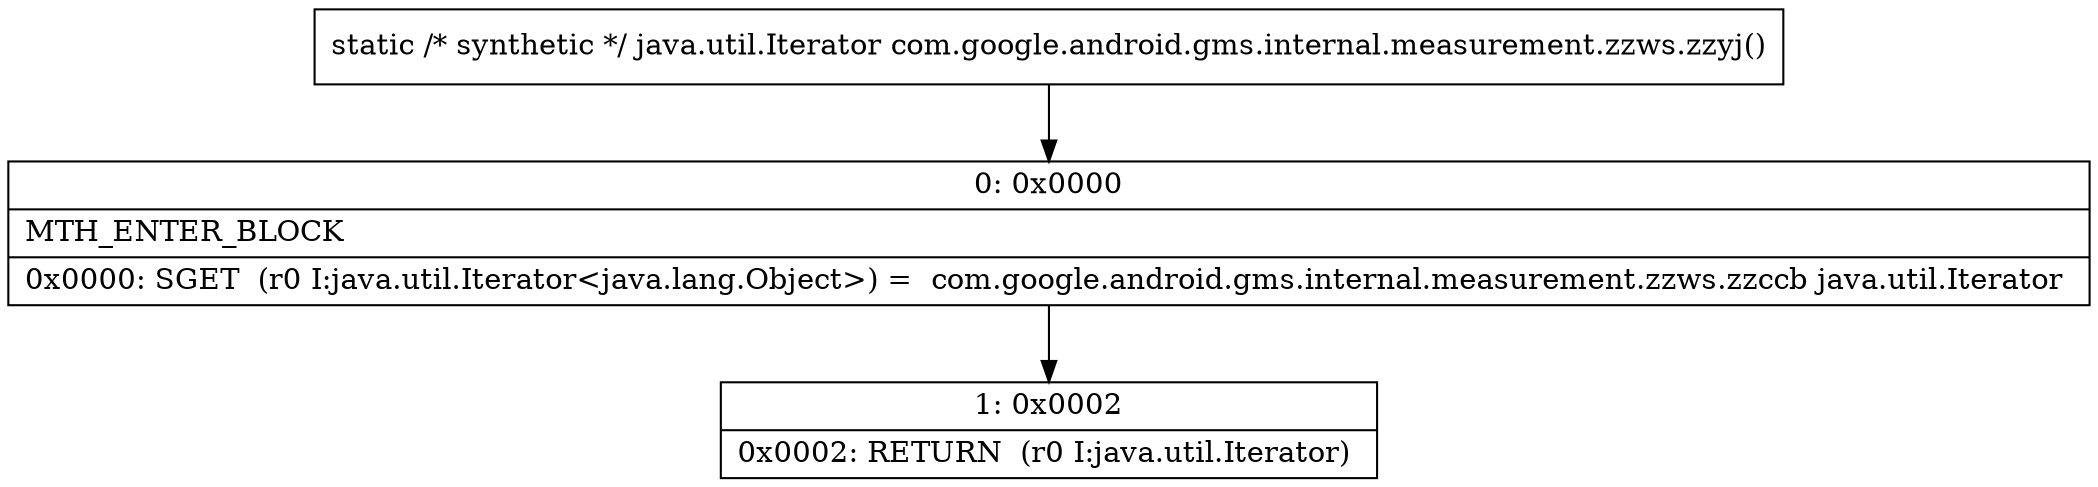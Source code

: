 digraph "CFG forcom.google.android.gms.internal.measurement.zzws.zzyj()Ljava\/util\/Iterator;" {
Node_0 [shape=record,label="{0\:\ 0x0000|MTH_ENTER_BLOCK\l|0x0000: SGET  (r0 I:java.util.Iterator\<java.lang.Object\>) =  com.google.android.gms.internal.measurement.zzws.zzccb java.util.Iterator \l}"];
Node_1 [shape=record,label="{1\:\ 0x0002|0x0002: RETURN  (r0 I:java.util.Iterator) \l}"];
MethodNode[shape=record,label="{static \/* synthetic *\/ java.util.Iterator com.google.android.gms.internal.measurement.zzws.zzyj() }"];
MethodNode -> Node_0;
Node_0 -> Node_1;
}

